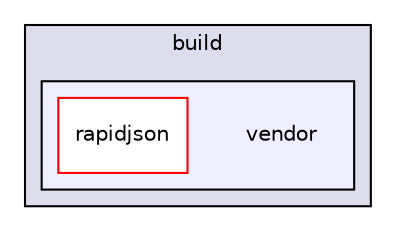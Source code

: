 digraph "build/vendor" {
  compound=true
  node [ fontsize="10", fontname="Helvetica"];
  edge [ labelfontsize="10", labelfontname="Helvetica"];
  subgraph clusterdir_4fef79e7177ba769987a8da36c892c5f {
    graph [ bgcolor="#ddddee", pencolor="black", label="build" fontname="Helvetica", fontsize="10", URL="dir_4fef79e7177ba769987a8da36c892c5f.html"]
  subgraph clusterdir_5419a73a972328982e4314dadb4d6582 {
    graph [ bgcolor="#eeeeff", pencolor="black", label="" URL="dir_5419a73a972328982e4314dadb4d6582.html"];
    dir_5419a73a972328982e4314dadb4d6582 [shape=plaintext label="vendor"];
    dir_3d21519abded866c4ac4ae915a7bbd53 [shape=box label="rapidjson" color="red" fillcolor="white" style="filled" URL="dir_3d21519abded866c4ac4ae915a7bbd53.html"];
  }
  }
}
